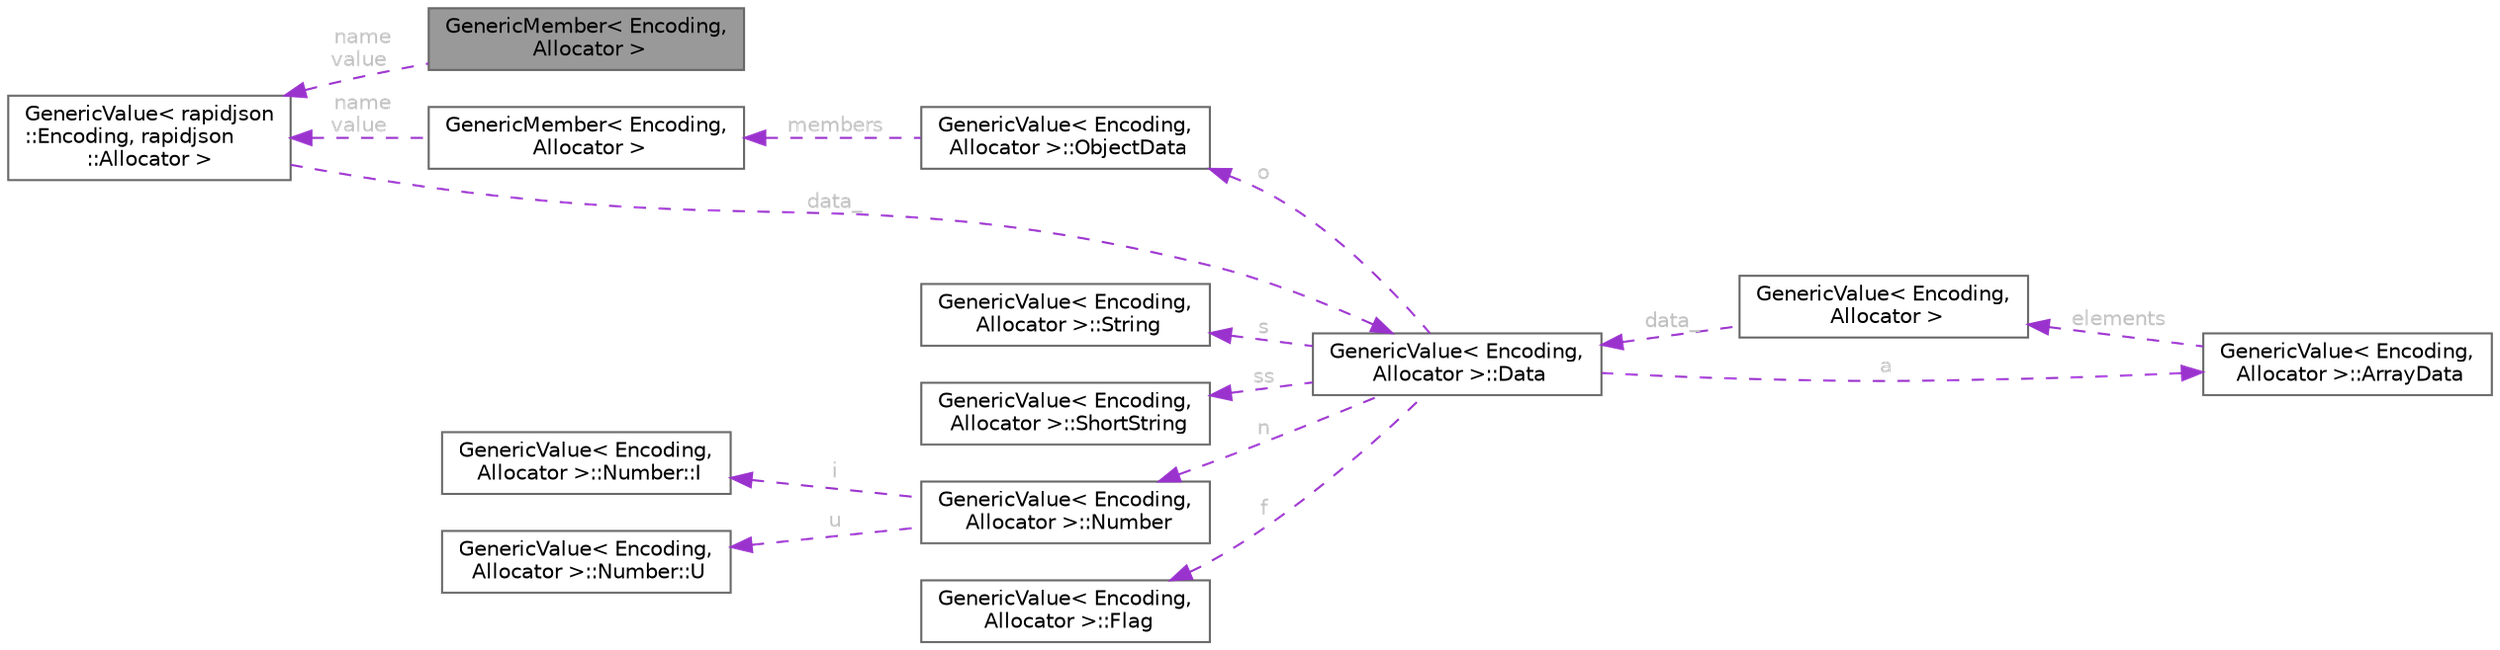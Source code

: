 digraph "GenericMember&lt; Encoding, Allocator &gt;"
{
 // LATEX_PDF_SIZE
  bgcolor="transparent";
  edge [fontname=Helvetica,fontsize=10,labelfontname=Helvetica,labelfontsize=10];
  node [fontname=Helvetica,fontsize=10,shape=box,height=0.2,width=0.4];
  rankdir="LR";
  Node1 [id="Node000001",label="GenericMember\< Encoding,\l Allocator \>",height=0.2,width=0.4,color="gray40", fillcolor="grey60", style="filled", fontcolor="black",tooltip="Name-value pair in a JSON object value."];
  Node2 -> Node1 [id="edge1_Node000001_Node000002",dir="back",color="darkorchid3",style="dashed",tooltip=" ",label=" name\nvalue",fontcolor="grey" ];
  Node2 [id="Node000002",label="GenericValue\< rapidjson\l::Encoding, rapidjson\l::Allocator \>",height=0.2,width=0.4,color="gray40", fillcolor="white", style="filled",URL="$class_generic_value.html",tooltip=" "];
  Node3 -> Node2 [id="edge2_Node000002_Node000003",dir="back",color="darkorchid3",style="dashed",tooltip=" ",label=" data_",fontcolor="grey" ];
  Node3 [id="Node000003",label="GenericValue\< Encoding,\l Allocator \>::Data",height=0.2,width=0.4,color="gray40", fillcolor="white", style="filled",URL="$union_generic_value_1_1_data.html",tooltip=" "];
  Node4 -> Node3 [id="edge3_Node000003_Node000004",dir="back",color="darkorchid3",style="dashed",tooltip=" ",label=" s",fontcolor="grey" ];
  Node4 [id="Node000004",label="GenericValue\< Encoding,\l Allocator \>::String",height=0.2,width=0.4,color="gray40", fillcolor="white", style="filled",URL="$struct_generic_value_1_1_string.html",tooltip=" "];
  Node5 -> Node3 [id="edge4_Node000003_Node000005",dir="back",color="darkorchid3",style="dashed",tooltip=" ",label=" ss",fontcolor="grey" ];
  Node5 [id="Node000005",label="GenericValue\< Encoding,\l Allocator \>::ShortString",height=0.2,width=0.4,color="gray40", fillcolor="white", style="filled",URL="$struct_generic_value_1_1_short_string.html",tooltip=" "];
  Node6 -> Node3 [id="edge5_Node000003_Node000006",dir="back",color="darkorchid3",style="dashed",tooltip=" ",label=" n",fontcolor="grey" ];
  Node6 [id="Node000006",label="GenericValue\< Encoding,\l Allocator \>::Number",height=0.2,width=0.4,color="gray40", fillcolor="white", style="filled",URL="$union_generic_value_1_1_number.html",tooltip=" "];
  Node7 -> Node6 [id="edge6_Node000006_Node000007",dir="back",color="darkorchid3",style="dashed",tooltip=" ",label=" i",fontcolor="grey" ];
  Node7 [id="Node000007",label="GenericValue\< Encoding,\l Allocator \>::Number::I",height=0.2,width=0.4,color="gray40", fillcolor="white", style="filled",URL="$struct_generic_value_1_1_number_1_1_i.html",tooltip=" "];
  Node8 -> Node6 [id="edge7_Node000006_Node000008",dir="back",color="darkorchid3",style="dashed",tooltip=" ",label=" u",fontcolor="grey" ];
  Node8 [id="Node000008",label="GenericValue\< Encoding,\l Allocator \>::Number::U",height=0.2,width=0.4,color="gray40", fillcolor="white", style="filled",URL="$struct_generic_value_1_1_number_1_1_u.html",tooltip=" "];
  Node9 -> Node3 [id="edge8_Node000003_Node000009",dir="back",color="darkorchid3",style="dashed",tooltip=" ",label=" o",fontcolor="grey" ];
  Node9 [id="Node000009",label="GenericValue\< Encoding,\l Allocator \>::ObjectData",height=0.2,width=0.4,color="gray40", fillcolor="white", style="filled",URL="$struct_generic_value_1_1_object_data.html",tooltip=" "];
  Node10 -> Node9 [id="edge9_Node000009_Node000010",dir="back",color="darkorchid3",style="dashed",tooltip=" ",label=" members",fontcolor="grey" ];
  Node10 [id="Node000010",label="GenericMember\< Encoding,\l Allocator \>",height=0.2,width=0.4,color="gray40", fillcolor="white", style="filled",URL="$struct_generic_member.html",tooltip="Name-value pair in a JSON object value."];
  Node2 -> Node10 [id="edge10_Node000010_Node000002",dir="back",color="darkorchid3",style="dashed",tooltip=" ",label=" name\nvalue",fontcolor="grey" ];
  Node11 -> Node3 [id="edge11_Node000003_Node000011",dir="back",color="darkorchid3",style="dashed",tooltip=" ",label=" a",fontcolor="grey" ];
  Node11 [id="Node000011",label="GenericValue\< Encoding,\l Allocator \>::ArrayData",height=0.2,width=0.4,color="gray40", fillcolor="white", style="filled",URL="$struct_generic_value_1_1_array_data.html",tooltip=" "];
  Node12 -> Node11 [id="edge12_Node000011_Node000012",dir="back",color="darkorchid3",style="dashed",tooltip=" ",label=" elements",fontcolor="grey" ];
  Node12 [id="Node000012",label="GenericValue\< Encoding,\l Allocator \>",height=0.2,width=0.4,color="gray40", fillcolor="white", style="filled",URL="$class_generic_value.html",tooltip="Represents a JSON value. Use Value for UTF8 encoding and default allocator."];
  Node3 -> Node12 [id="edge13_Node000012_Node000003",dir="back",color="darkorchid3",style="dashed",tooltip=" ",label=" data_",fontcolor="grey" ];
  Node13 -> Node3 [id="edge14_Node000003_Node000013",dir="back",color="darkorchid3",style="dashed",tooltip=" ",label=" f",fontcolor="grey" ];
  Node13 [id="Node000013",label="GenericValue\< Encoding,\l Allocator \>::Flag",height=0.2,width=0.4,color="gray40", fillcolor="white", style="filled",URL="$struct_generic_value_1_1_flag.html",tooltip=" "];
}
